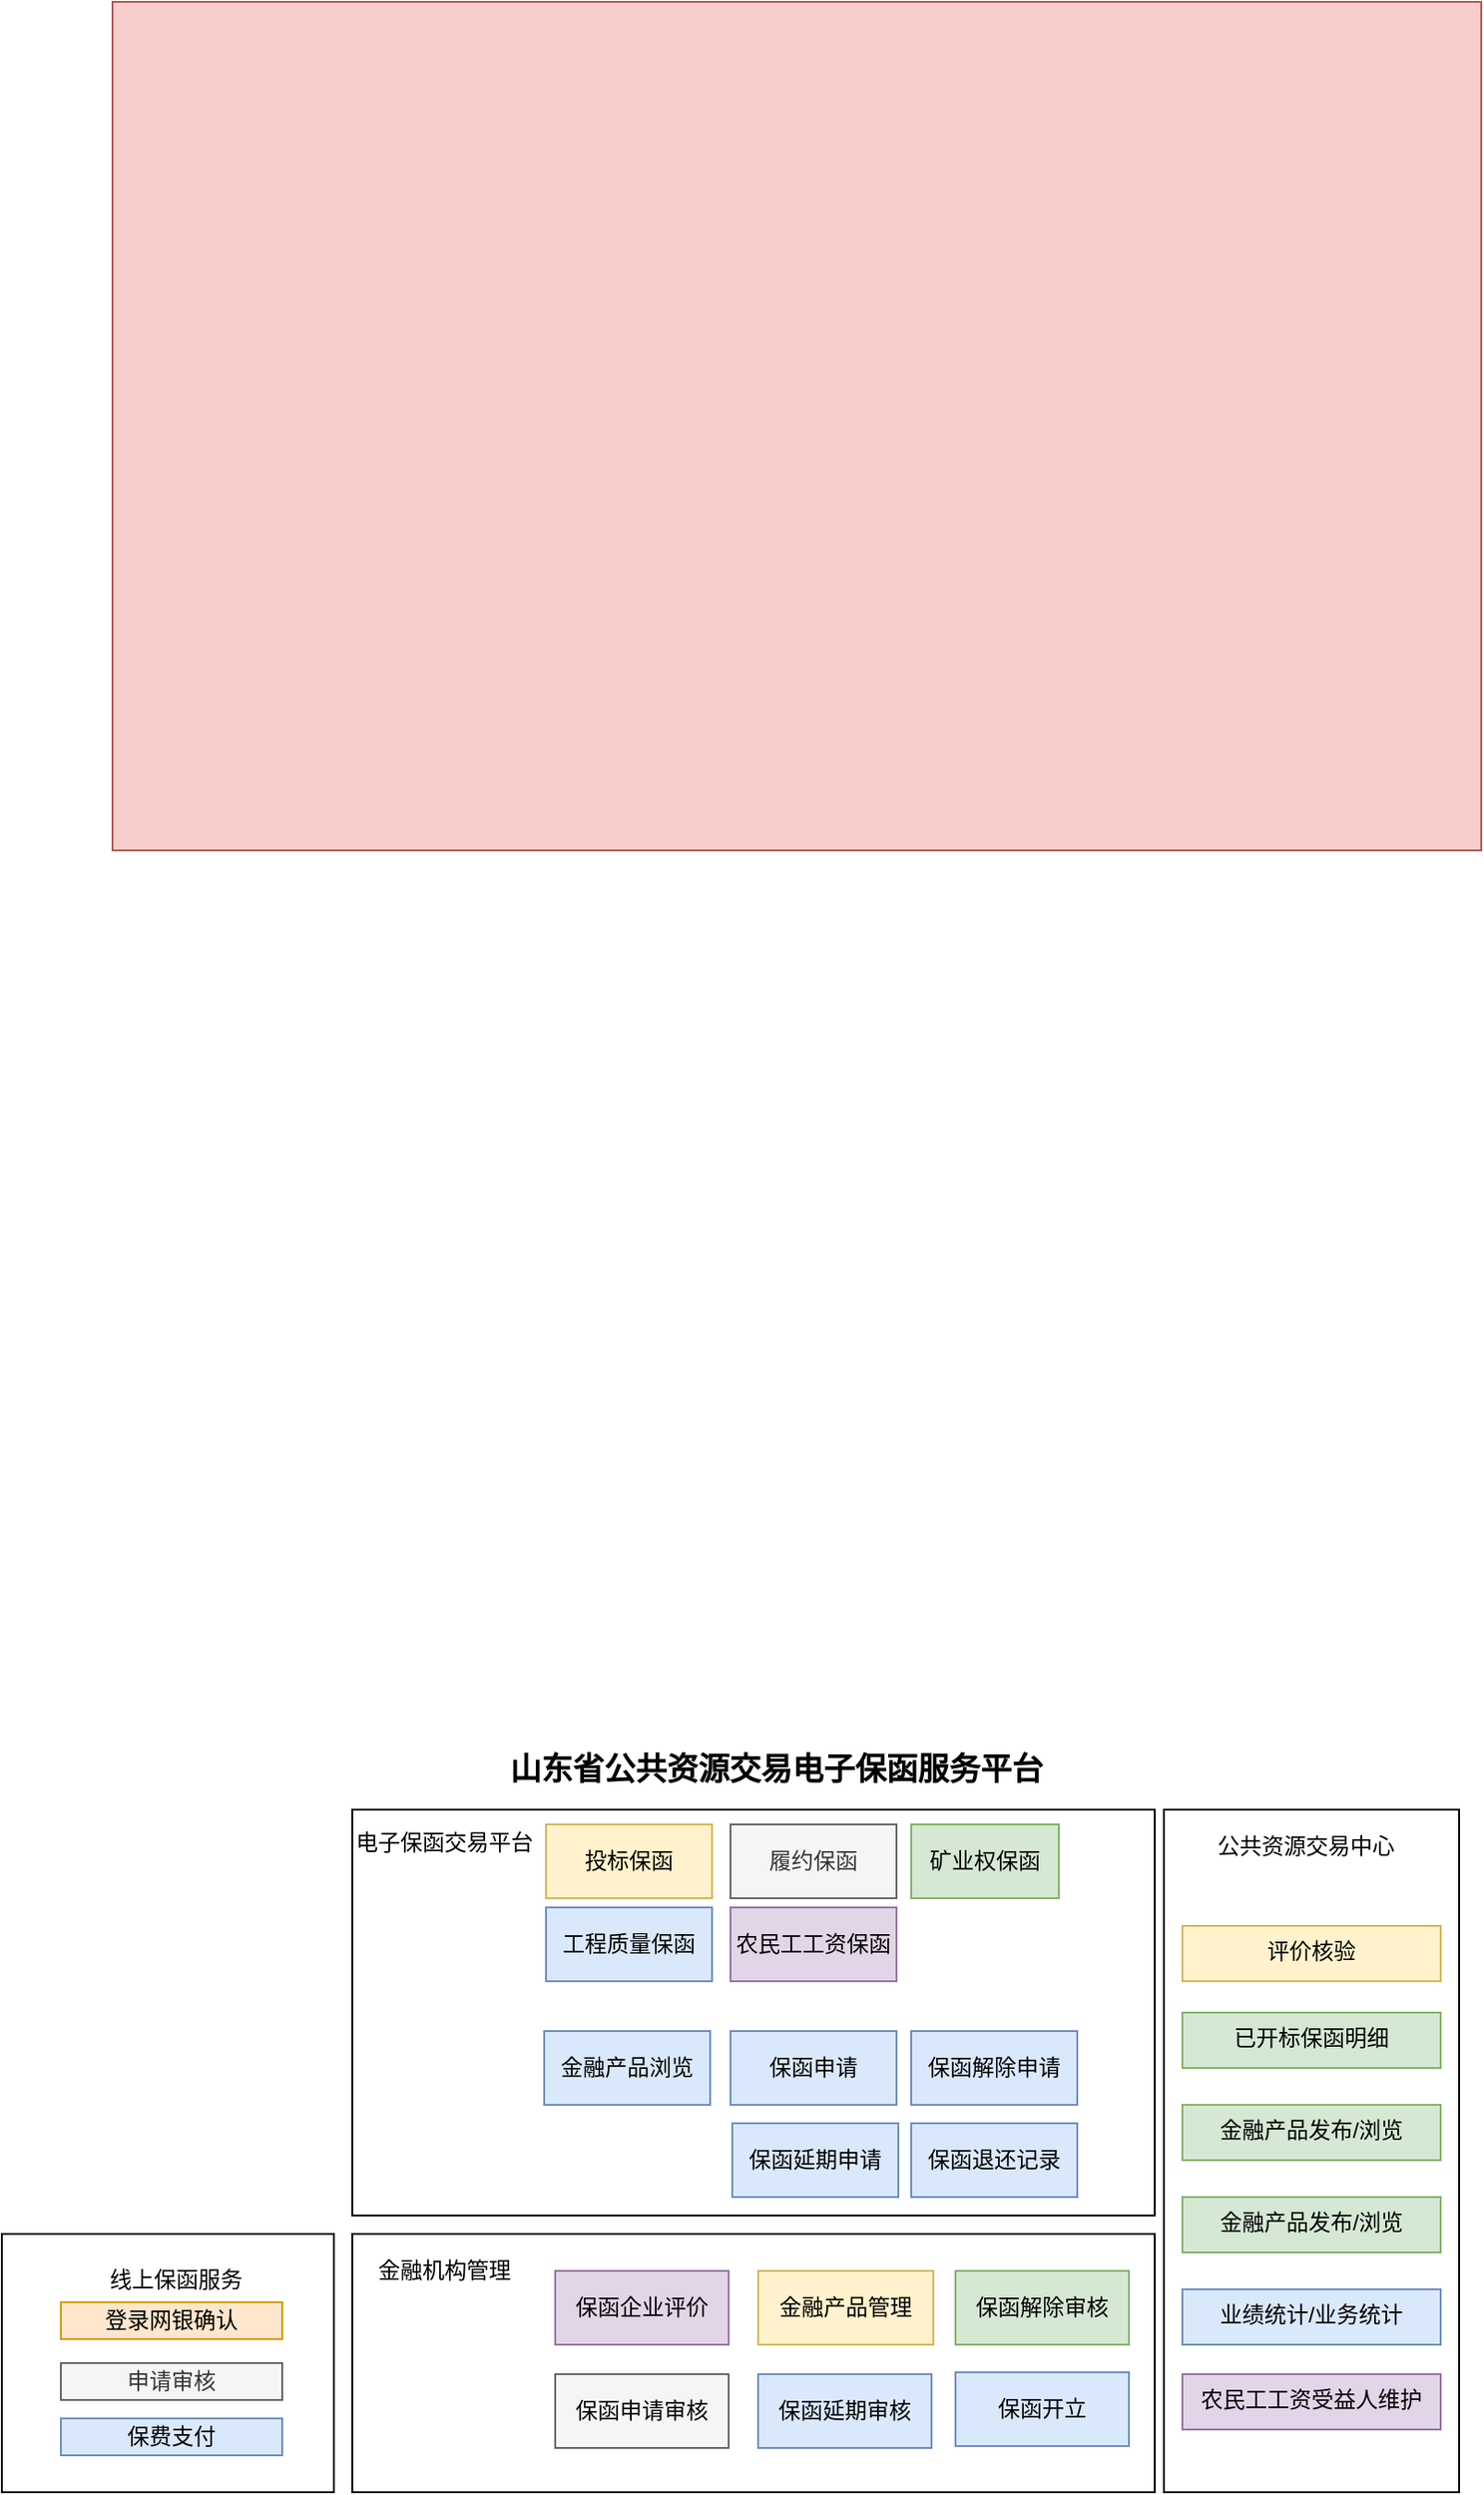 <mxfile version="14.2.2" type="github">
  <diagram id="6I0OCvxSQrVGMHxT2VVA" name="Page-1">
    <mxGraphModel dx="910" dy="1921" grid="1" gridSize="10" guides="1" tooltips="1" connect="1" arrows="1" fold="1" page="1" pageScale="1" pageWidth="850" pageHeight="1100" math="0" shadow="0">
      <root>
        <mxCell id="0" />
        <mxCell id="1" parent="0" />
        <mxCell id="SAyuNfvIMWp1K3p_h0Z0-54" value="" style="rounded=0;whiteSpace=wrap;html=1;align=center;fillColor=#f8cecc;strokeColor=#b85450;" vertex="1" parent="1">
          <mxGeometry x="130" y="-860" width="742" height="460" as="geometry" />
        </mxCell>
        <mxCell id="SAyuNfvIMWp1K3p_h0Z0-41" value="" style="rounded=0;whiteSpace=wrap;html=1;" vertex="1" parent="1">
          <mxGeometry x="700" y="120" width="160" height="370" as="geometry" />
        </mxCell>
        <mxCell id="SAyuNfvIMWp1K3p_h0Z0-16" value="" style="rounded=0;whiteSpace=wrap;html=1;" vertex="1" parent="1">
          <mxGeometry x="260" y="120" width="435" height="220" as="geometry" />
        </mxCell>
        <mxCell id="SAyuNfvIMWp1K3p_h0Z0-4" value="&lt;b&gt;&lt;font style=&quot;font-size: 17px&quot;&gt;山东省公共资源交易电子保函服务平台&lt;/font&gt;&lt;/b&gt;" style="text;html=1;strokeColor=none;fillColor=none;align=center;verticalAlign=middle;whiteSpace=wrap;rounded=0;" vertex="1" parent="1">
          <mxGeometry x="320" y="89" width="340" height="20" as="geometry" />
        </mxCell>
        <mxCell id="SAyuNfvIMWp1K3p_h0Z0-5" value="电子保函交易平台" style="text;html=1;strokeColor=none;fillColor=none;align=center;verticalAlign=middle;whiteSpace=wrap;rounded=0;" vertex="1" parent="1">
          <mxGeometry x="260" y="128" width="100" height="20" as="geometry" />
        </mxCell>
        <mxCell id="SAyuNfvIMWp1K3p_h0Z0-7" value="矿业权保函" style="text;html=1;strokeColor=#82b366;fillColor=#d5e8d4;align=center;verticalAlign=middle;whiteSpace=wrap;rounded=0;" vertex="1" parent="1">
          <mxGeometry x="563" y="128" width="80" height="40" as="geometry" />
        </mxCell>
        <mxCell id="SAyuNfvIMWp1K3p_h0Z0-8" value="履约保函" style="text;html=1;strokeColor=#666666;fillColor=#f5f5f5;align=center;verticalAlign=middle;whiteSpace=wrap;rounded=0;fontColor=#333333;" vertex="1" parent="1">
          <mxGeometry x="465" y="128" width="90" height="40" as="geometry" />
        </mxCell>
        <mxCell id="SAyuNfvIMWp1K3p_h0Z0-9" value="投标保函" style="text;html=1;strokeColor=#d6b656;fillColor=#fff2cc;align=center;verticalAlign=middle;whiteSpace=wrap;rounded=0;" vertex="1" parent="1">
          <mxGeometry x="365" y="128" width="90" height="40" as="geometry" />
        </mxCell>
        <mxCell id="SAyuNfvIMWp1K3p_h0Z0-10" value="工程质量保函" style="text;html=1;strokeColor=#6c8ebf;fillColor=#dae8fc;align=center;verticalAlign=middle;whiteSpace=wrap;rounded=0;" vertex="1" parent="1">
          <mxGeometry x="365" y="173" width="90" height="40" as="geometry" />
        </mxCell>
        <mxCell id="SAyuNfvIMWp1K3p_h0Z0-11" value="农民工工资保函" style="text;html=1;strokeColor=#9673a6;fillColor=#e1d5e7;align=center;verticalAlign=middle;whiteSpace=wrap;rounded=0;" vertex="1" parent="1">
          <mxGeometry x="465" y="173" width="90" height="40" as="geometry" />
        </mxCell>
        <mxCell id="SAyuNfvIMWp1K3p_h0Z0-18" value="" style="rounded=0;whiteSpace=wrap;html=1;" vertex="1" parent="1">
          <mxGeometry x="260" y="350" width="435" height="140" as="geometry" />
        </mxCell>
        <mxCell id="SAyuNfvIMWp1K3p_h0Z0-19" value="金融机构管理" style="text;html=1;strokeColor=none;fillColor=none;align=center;verticalAlign=middle;whiteSpace=wrap;rounded=0;" vertex="1" parent="1">
          <mxGeometry x="260" y="360" width="100" height="20" as="geometry" />
        </mxCell>
        <mxCell id="SAyuNfvIMWp1K3p_h0Z0-20" value="保函解除审核" style="text;html=1;strokeColor=#82b366;fillColor=#d5e8d4;align=center;verticalAlign=middle;whiteSpace=wrap;rounded=0;" vertex="1" parent="1">
          <mxGeometry x="587" y="370" width="94" height="40" as="geometry" />
        </mxCell>
        <mxCell id="SAyuNfvIMWp1K3p_h0Z0-21" value="&lt;span style=&quot;color: rgb(0 , 0 , 0)&quot;&gt;保函申请审核&lt;/span&gt;" style="text;html=1;strokeColor=#666666;fillColor=#f5f5f5;align=center;verticalAlign=middle;whiteSpace=wrap;rounded=0;fontColor=#333333;" vertex="1" parent="1">
          <mxGeometry x="370" y="426" width="94" height="40" as="geometry" />
        </mxCell>
        <mxCell id="SAyuNfvIMWp1K3p_h0Z0-22" value="金融产品管理" style="text;html=1;strokeColor=#d6b656;fillColor=#fff2cc;align=center;verticalAlign=middle;whiteSpace=wrap;rounded=0;" vertex="1" parent="1">
          <mxGeometry x="480" y="370" width="95" height="40" as="geometry" />
        </mxCell>
        <mxCell id="SAyuNfvIMWp1K3p_h0Z0-23" value="保函延期审核" style="text;html=1;strokeColor=#6c8ebf;fillColor=#dae8fc;align=center;verticalAlign=middle;whiteSpace=wrap;rounded=0;" vertex="1" parent="1">
          <mxGeometry x="480" y="426" width="94" height="40" as="geometry" />
        </mxCell>
        <mxCell id="SAyuNfvIMWp1K3p_h0Z0-24" value="保函企业评价" style="text;html=1;strokeColor=#9673a6;fillColor=#e1d5e7;align=center;verticalAlign=middle;whiteSpace=wrap;rounded=0;" vertex="1" parent="1">
          <mxGeometry x="370" y="370" width="94" height="40" as="geometry" />
        </mxCell>
        <mxCell id="SAyuNfvIMWp1K3p_h0Z0-27" value="" style="rounded=0;whiteSpace=wrap;html=1;" vertex="1" parent="1">
          <mxGeometry x="70" y="350" width="180" height="140" as="geometry" />
        </mxCell>
        <mxCell id="SAyuNfvIMWp1K3p_h0Z0-28" value="线上保函服务" style="text;html=1;strokeColor=none;fillColor=none;align=center;verticalAlign=middle;whiteSpace=wrap;rounded=0;" vertex="1" parent="1">
          <mxGeometry x="122" y="365" width="85" height="20" as="geometry" />
        </mxCell>
        <mxCell id="SAyuNfvIMWp1K3p_h0Z0-38" value="登录网银确认" style="rounded=0;whiteSpace=wrap;html=1;fillColor=#ffe6cc;strokeColor=#d79b00;" vertex="1" parent="1">
          <mxGeometry x="102" y="387" width="120" height="20" as="geometry" />
        </mxCell>
        <mxCell id="SAyuNfvIMWp1K3p_h0Z0-39" value="申请审核" style="rounded=0;whiteSpace=wrap;html=1;fillColor=#f5f5f5;strokeColor=#666666;fontColor=#333333;" vertex="1" parent="1">
          <mxGeometry x="102" y="420" width="120" height="20" as="geometry" />
        </mxCell>
        <mxCell id="SAyuNfvIMWp1K3p_h0Z0-40" value="保费支付" style="rounded=0;whiteSpace=wrap;html=1;fillColor=#dae8fc;strokeColor=#6c8ebf;" vertex="1" parent="1">
          <mxGeometry x="102" y="450" width="120" height="20" as="geometry" />
        </mxCell>
        <mxCell id="SAyuNfvIMWp1K3p_h0Z0-42" value="公共资源交易中心" style="text;html=1;strokeColor=none;fillColor=none;align=center;verticalAlign=middle;whiteSpace=wrap;rounded=0;" vertex="1" parent="1">
          <mxGeometry x="727" y="130" width="100" height="20" as="geometry" />
        </mxCell>
        <mxCell id="SAyuNfvIMWp1K3p_h0Z0-43" value="金融产品发布/浏览" style="text;whiteSpace=wrap;html=1;align=center;fillColor=#d5e8d4;strokeColor=#82b366;" vertex="1" parent="1">
          <mxGeometry x="710" y="280" width="140" height="30" as="geometry" />
        </mxCell>
        <mxCell id="SAyuNfvIMWp1K3p_h0Z0-44" value="评价核验" style="text;whiteSpace=wrap;html=1;align=center;fillColor=#fff2cc;strokeColor=#d6b656;" vertex="1" parent="1">
          <mxGeometry x="710" y="183" width="140" height="30" as="geometry" />
        </mxCell>
        <mxCell id="SAyuNfvIMWp1K3p_h0Z0-45" value="业绩统计/业务统计" style="text;whiteSpace=wrap;html=1;align=center;fillColor=#dae8fc;strokeColor=#6c8ebf;" vertex="1" parent="1">
          <mxGeometry x="710" y="380" width="140" height="30" as="geometry" />
        </mxCell>
        <mxCell id="SAyuNfvIMWp1K3p_h0Z0-46" value="农民工工资受益人维护" style="text;whiteSpace=wrap;html=1;align=center;fillColor=#e1d5e7;strokeColor=#9673a6;" vertex="1" parent="1">
          <mxGeometry x="710" y="426" width="140" height="30" as="geometry" />
        </mxCell>
        <mxCell id="SAyuNfvIMWp1K3p_h0Z0-58" value="金融产品浏览" style="text;html=1;strokeColor=#6c8ebf;fillColor=#dae8fc;align=center;verticalAlign=middle;whiteSpace=wrap;rounded=0;" vertex="1" parent="1">
          <mxGeometry x="364" y="240" width="90" height="40" as="geometry" />
        </mxCell>
        <mxCell id="SAyuNfvIMWp1K3p_h0Z0-59" value="保函申请" style="text;html=1;strokeColor=#6c8ebf;fillColor=#dae8fc;align=center;verticalAlign=middle;whiteSpace=wrap;rounded=0;" vertex="1" parent="1">
          <mxGeometry x="465" y="240" width="90" height="40" as="geometry" />
        </mxCell>
        <mxCell id="SAyuNfvIMWp1K3p_h0Z0-60" value="保函解除申请" style="text;html=1;strokeColor=#6c8ebf;fillColor=#dae8fc;align=center;verticalAlign=middle;whiteSpace=wrap;rounded=0;" vertex="1" parent="1">
          <mxGeometry x="563" y="240" width="90" height="40" as="geometry" />
        </mxCell>
        <mxCell id="SAyuNfvIMWp1K3p_h0Z0-61" value="保函延期申请" style="text;html=1;strokeColor=#6c8ebf;fillColor=#dae8fc;align=center;verticalAlign=middle;whiteSpace=wrap;rounded=0;" vertex="1" parent="1">
          <mxGeometry x="466" y="290" width="90" height="40" as="geometry" />
        </mxCell>
        <mxCell id="SAyuNfvIMWp1K3p_h0Z0-62" value="保函退还记录" style="text;html=1;strokeColor=#6c8ebf;fillColor=#dae8fc;align=center;verticalAlign=middle;whiteSpace=wrap;rounded=0;" vertex="1" parent="1">
          <mxGeometry x="563" y="290" width="90" height="40" as="geometry" />
        </mxCell>
        <mxCell id="SAyuNfvIMWp1K3p_h0Z0-64" value="已开标保函明细" style="text;whiteSpace=wrap;html=1;align=center;fillColor=#d5e8d4;strokeColor=#82b366;" vertex="1" parent="1">
          <mxGeometry x="710" y="230" width="140" height="30" as="geometry" />
        </mxCell>
        <mxCell id="SAyuNfvIMWp1K3p_h0Z0-65" value="金融产品发布/浏览" style="text;whiteSpace=wrap;html=1;align=center;fillColor=#d5e8d4;strokeColor=#82b366;" vertex="1" parent="1">
          <mxGeometry x="710" y="330" width="140" height="30" as="geometry" />
        </mxCell>
        <mxCell id="SAyuNfvIMWp1K3p_h0Z0-66" value="保函开立" style="text;html=1;strokeColor=#6c8ebf;fillColor=#dae8fc;align=center;verticalAlign=middle;whiteSpace=wrap;rounded=0;" vertex="1" parent="1">
          <mxGeometry x="587" y="425" width="94" height="40" as="geometry" />
        </mxCell>
      </root>
    </mxGraphModel>
  </diagram>
</mxfile>
